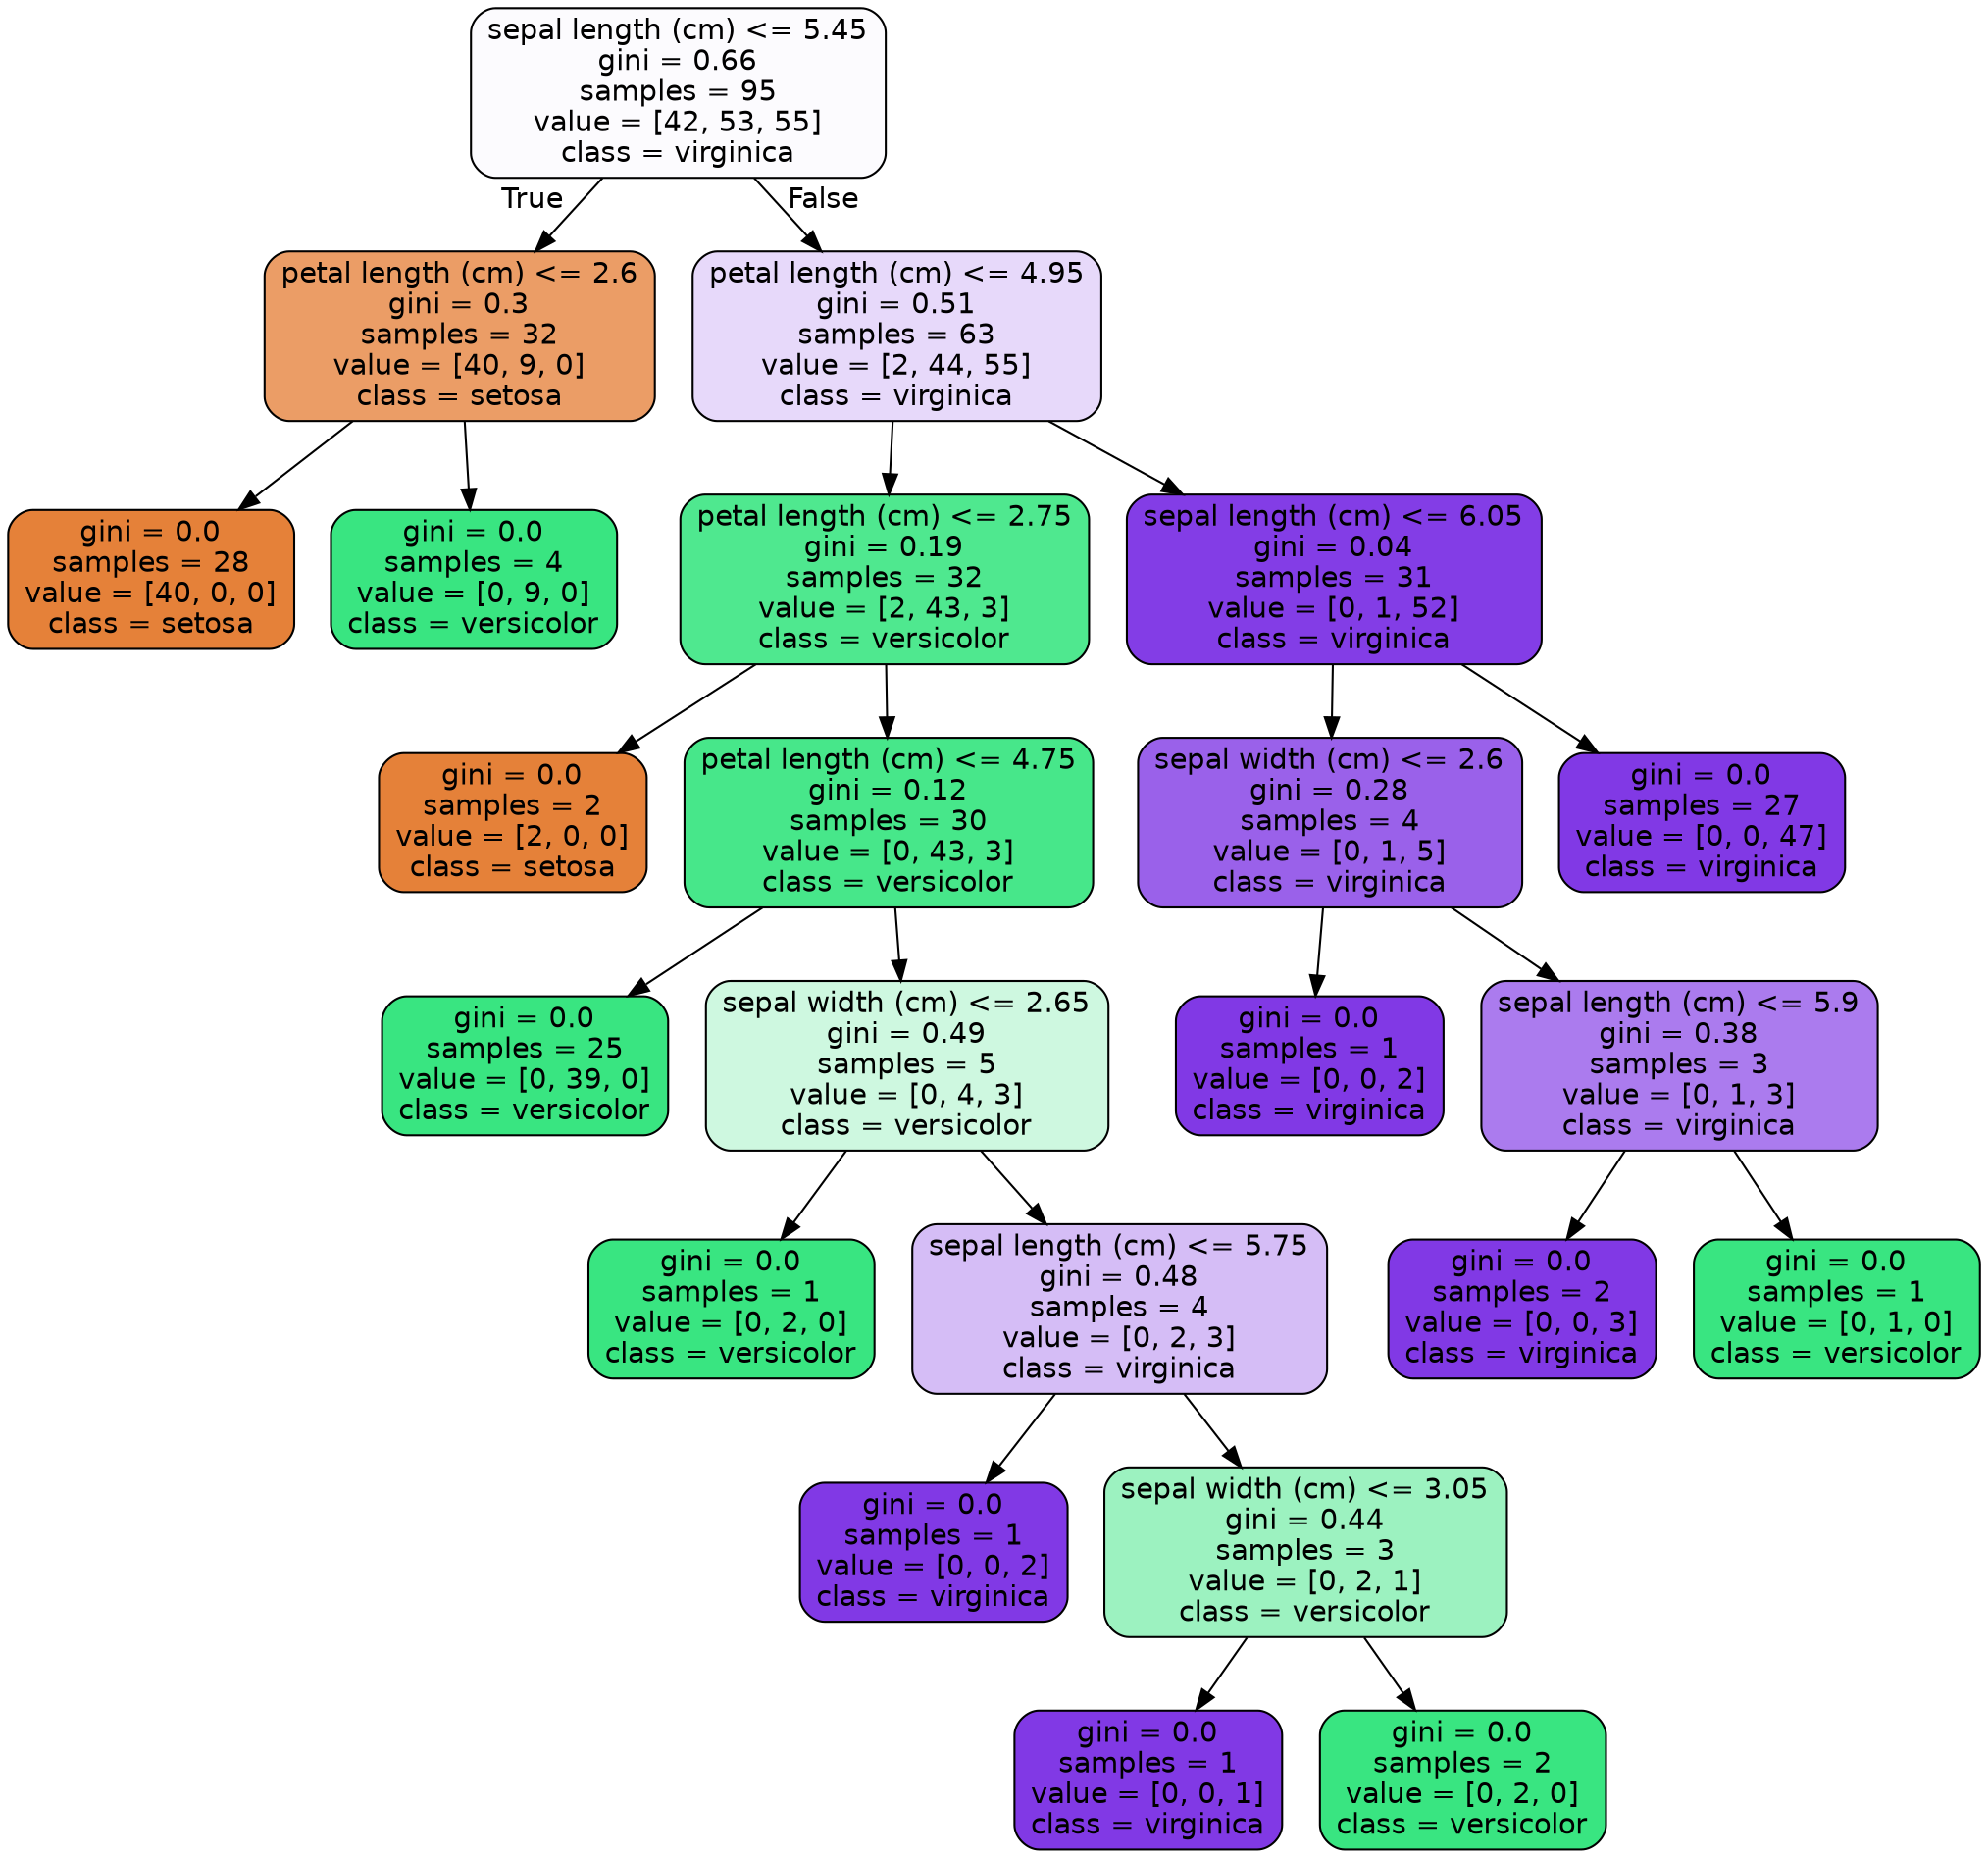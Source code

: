 digraph Tree {
node [shape=box, style="filled, rounded", color="black", fontname="helvetica"] ;
edge [fontname="helvetica"] ;
0 [label="sepal length (cm) <= 5.45\ngini = 0.66\nsamples = 95\nvalue = [42, 53, 55]\nclass = virginica", fillcolor="#fcfbfe"] ;
1 [label="petal length (cm) <= 2.6\ngini = 0.3\nsamples = 32\nvalue = [40, 9, 0]\nclass = setosa", fillcolor="#eb9d66"] ;
0 -> 1 [labeldistance=2.5, labelangle=45, headlabel="True"] ;
2 [label="gini = 0.0\nsamples = 28\nvalue = [40, 0, 0]\nclass = setosa", fillcolor="#e58139"] ;
1 -> 2 ;
3 [label="gini = 0.0\nsamples = 4\nvalue = [0, 9, 0]\nclass = versicolor", fillcolor="#39e581"] ;
1 -> 3 ;
4 [label="petal length (cm) <= 4.95\ngini = 0.51\nsamples = 63\nvalue = [2, 44, 55]\nclass = virginica", fillcolor="#e7d9fa"] ;
0 -> 4 [labeldistance=2.5, labelangle=-45, headlabel="False"] ;
5 [label="petal length (cm) <= 2.75\ngini = 0.19\nsamples = 32\nvalue = [2, 43, 3]\nclass = versicolor", fillcolor="#4fe88f"] ;
4 -> 5 ;
6 [label="gini = 0.0\nsamples = 2\nvalue = [2, 0, 0]\nclass = setosa", fillcolor="#e58139"] ;
5 -> 6 ;
7 [label="petal length (cm) <= 4.75\ngini = 0.12\nsamples = 30\nvalue = [0, 43, 3]\nclass = versicolor", fillcolor="#47e78a"] ;
5 -> 7 ;
8 [label="gini = 0.0\nsamples = 25\nvalue = [0, 39, 0]\nclass = versicolor", fillcolor="#39e581"] ;
7 -> 8 ;
9 [label="sepal width (cm) <= 2.65\ngini = 0.49\nsamples = 5\nvalue = [0, 4, 3]\nclass = versicolor", fillcolor="#cef8e0"] ;
7 -> 9 ;
10 [label="gini = 0.0\nsamples = 1\nvalue = [0, 2, 0]\nclass = versicolor", fillcolor="#39e581"] ;
9 -> 10 ;
11 [label="sepal length (cm) <= 5.75\ngini = 0.48\nsamples = 4\nvalue = [0, 2, 3]\nclass = virginica", fillcolor="#d5bdf6"] ;
9 -> 11 ;
12 [label="gini = 0.0\nsamples = 1\nvalue = [0, 0, 2]\nclass = virginica", fillcolor="#8139e5"] ;
11 -> 12 ;
13 [label="sepal width (cm) <= 3.05\ngini = 0.44\nsamples = 3\nvalue = [0, 2, 1]\nclass = versicolor", fillcolor="#9cf2c0"] ;
11 -> 13 ;
14 [label="gini = 0.0\nsamples = 1\nvalue = [0, 0, 1]\nclass = virginica", fillcolor="#8139e5"] ;
13 -> 14 ;
15 [label="gini = 0.0\nsamples = 2\nvalue = [0, 2, 0]\nclass = versicolor", fillcolor="#39e581"] ;
13 -> 15 ;
16 [label="sepal length (cm) <= 6.05\ngini = 0.04\nsamples = 31\nvalue = [0, 1, 52]\nclass = virginica", fillcolor="#833de6"] ;
4 -> 16 ;
17 [label="sepal width (cm) <= 2.6\ngini = 0.28\nsamples = 4\nvalue = [0, 1, 5]\nclass = virginica", fillcolor="#9a61ea"] ;
16 -> 17 ;
18 [label="gini = 0.0\nsamples = 1\nvalue = [0, 0, 2]\nclass = virginica", fillcolor="#8139e5"] ;
17 -> 18 ;
19 [label="sepal length (cm) <= 5.9\ngini = 0.38\nsamples = 3\nvalue = [0, 1, 3]\nclass = virginica", fillcolor="#ab7bee"] ;
17 -> 19 ;
20 [label="gini = 0.0\nsamples = 2\nvalue = [0, 0, 3]\nclass = virginica", fillcolor="#8139e5"] ;
19 -> 20 ;
21 [label="gini = 0.0\nsamples = 1\nvalue = [0, 1, 0]\nclass = versicolor", fillcolor="#39e581"] ;
19 -> 21 ;
22 [label="gini = 0.0\nsamples = 27\nvalue = [0, 0, 47]\nclass = virginica", fillcolor="#8139e5"] ;
16 -> 22 ;
}